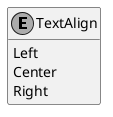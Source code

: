 ﻿@startuml
hide empty members
skinparam monochrome true
skinparam backgroundcolor transparent

enum TextAlign {
    Left
    Center
    Right
}

@enduml
